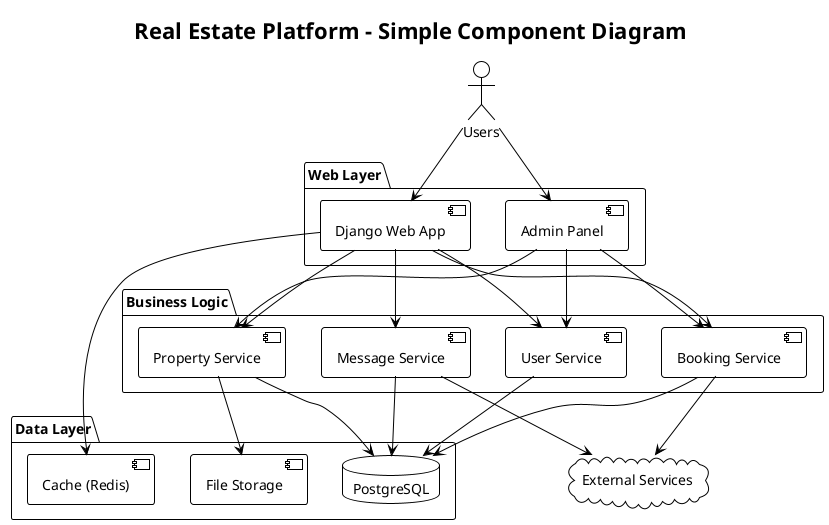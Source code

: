 @startuml RealEstate_Simple_Component_Diagram
!theme plain
skinparam backgroundColor #FFFFFF

title Real Estate Platform - Simple Component Diagram

actor "Users" as users
cloud "External Services" as external

package "Web Layer" {
    component "Django Web App" as webapp
    component "Admin Panel" as admin
}

package "Business Logic" {
    component "Property Service" as prop_service
    component "Booking Service" as book_service
    component "User Service" as user_service
    component "Message Service" as msg_service
}

package "Data Layer" {
    database "PostgreSQL" as db
    component "File Storage" as files
    component "Cache (Redis)" as cache
}

' Connections
users --> webapp
users --> admin

webapp --> prop_service
webapp --> book_service
webapp --> user_service
webapp --> msg_service

admin --> prop_service
admin --> book_service
admin --> user_service

prop_service --> db
book_service --> db
user_service --> db
msg_service --> db

webapp --> cache
prop_service --> files

msg_service --> external
book_service --> external

@enduml
